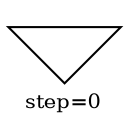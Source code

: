 digraph {
  graph  [labelloc=bottom,labeljust=left,fontsize="10",label="step=0"];
  "471" [shape=invtriangle,peripheries="1",label="",labelfontcolor=black,color=black];
}